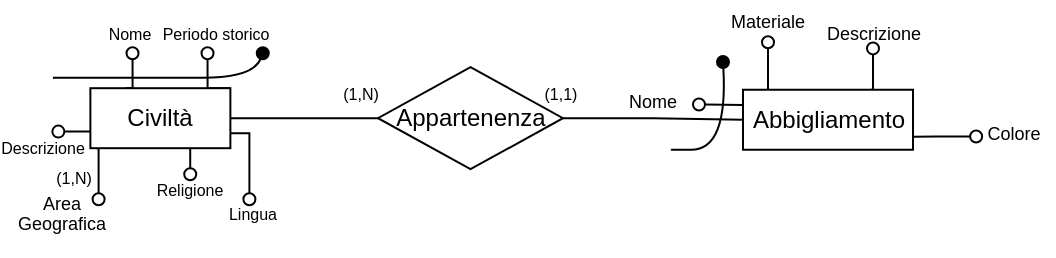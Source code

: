 <mxfile version="24.2.5" type="device">
  <diagram name="Pagina-1" id="3LlL-EZofzvY2U9UZ7qj">
    <mxGraphModel dx="1463" dy="376" grid="1" gridSize="10" guides="1" tooltips="1" connect="1" arrows="1" fold="1" page="1" pageScale="1" pageWidth="827" pageHeight="1169" math="0" shadow="0">
      <root>
        <mxCell id="0" />
        <mxCell id="1" parent="0" />
        <mxCell id="JnqpyTDDslyUh6_QqNwL-1" style="edgeStyle=orthogonalEdgeStyle;rounded=0;orthogonalLoop=1;jettySize=auto;html=1;exitX=0.25;exitY=0;exitDx=0;exitDy=0;entryX=0.5;entryY=1;entryDx=0;entryDy=0;endArrow=oval;endFill=0;" edge="1" parent="1" source="JnqpyTDDslyUh6_QqNwL-19">
          <mxGeometry relative="1" as="geometry">
            <mxPoint x="37.26" y="235.6" as="targetPoint" />
          </mxGeometry>
        </mxCell>
        <mxCell id="JnqpyTDDslyUh6_QqNwL-2" style="edgeStyle=orthogonalEdgeStyle;rounded=0;orthogonalLoop=1;jettySize=auto;html=1;exitX=1;exitY=0;exitDx=0;exitDy=0;entryX=0.25;entryY=1;entryDx=0;entryDy=0;endArrow=oval;endFill=0;" edge="1" parent="1" source="JnqpyTDDslyUh6_QqNwL-19">
          <mxGeometry relative="1" as="geometry">
            <mxPoint x="74.76" y="235.6" as="targetPoint" />
          </mxGeometry>
        </mxCell>
        <mxCell id="JnqpyTDDslyUh6_QqNwL-3" value="&lt;font style=&quot;font-size: 8px;&quot;&gt;Periodo storico&lt;/font&gt;" style="text;html=1;align=center;verticalAlign=middle;whiteSpace=wrap;rounded=0;" vertex="1" parent="1">
          <mxGeometry x="43.69" y="209.71" width="70" height="30" as="geometry" />
        </mxCell>
        <mxCell id="JnqpyTDDslyUh6_QqNwL-4" value="&lt;font style=&quot;font-size: 8px;&quot;&gt;Nome&lt;/font&gt;" style="text;html=1;align=center;verticalAlign=middle;whiteSpace=wrap;rounded=0;" vertex="1" parent="1">
          <mxGeometry x="6.19" y="209.71" width="60" height="30" as="geometry" />
        </mxCell>
        <mxCell id="JnqpyTDDslyUh6_QqNwL-5" value="" style="curved=1;endArrow=oval;html=1;rounded=0;entryX=0.642;entryY=0.924;entryDx=0;entryDy=0;entryPerimeter=0;endFill=1;" edge="1" parent="1">
          <mxGeometry width="50" height="50" relative="1" as="geometry">
            <mxPoint x="-2.56" y="247.89" as="sourcePoint" />
            <mxPoint x="102.38" y="235.61" as="targetPoint" />
            <Array as="points">
              <mxPoint x="47.44" y="247.89" />
              <mxPoint x="97.44" y="247.89" />
            </Array>
          </mxGeometry>
        </mxCell>
        <mxCell id="JnqpyTDDslyUh6_QqNwL-8" value="&lt;font style=&quot;font-size: 8px;&quot;&gt;(1,N)&lt;/font&gt;" style="text;html=1;align=center;verticalAlign=middle;whiteSpace=wrap;rounded=1;strokeColor=none;glass=0;" vertex="1" parent="1">
          <mxGeometry x="-17.37" y="289.2" width="50" height="15" as="geometry" />
        </mxCell>
        <mxCell id="JnqpyTDDslyUh6_QqNwL-9" value="&lt;p style=&quot;line-height: 70%;&quot;&gt;&lt;font style=&quot;font-size: 9px;&quot;&gt;Area Geografica&lt;/font&gt;&lt;/p&gt;" style="text;html=1;align=center;verticalAlign=middle;whiteSpace=wrap;rounded=0;" vertex="1" parent="1">
          <mxGeometry x="-27.74" y="300" width="60" height="30" as="geometry" />
        </mxCell>
        <mxCell id="JnqpyTDDslyUh6_QqNwL-10" style="edgeStyle=orthogonalEdgeStyle;rounded=0;orthogonalLoop=1;jettySize=auto;html=1;exitX=0.25;exitY=1;exitDx=0;exitDy=0;endArrow=oval;endFill=0;" edge="1" parent="1">
          <mxGeometry relative="1" as="geometry">
            <mxPoint x="19.21" y="283.1" as="sourcePoint" />
            <mxPoint x="20.3" y="308.6" as="targetPoint" />
          </mxGeometry>
        </mxCell>
        <mxCell id="JnqpyTDDslyUh6_QqNwL-13" value="" style="endArrow=oval;html=1;rounded=0;endFill=0;exitX=0;exitY=0.75;exitDx=0;exitDy=0;entryX=0.677;entryY=0.006;entryDx=0;entryDy=0;entryPerimeter=0;" edge="1" parent="1" target="JnqpyTDDslyUh6_QqNwL-14">
          <mxGeometry width="50" height="50" relative="1" as="geometry">
            <mxPoint x="16.13" y="274.71" as="sourcePoint" />
            <mxPoint x="-0.06" y="275.11" as="targetPoint" />
            <Array as="points" />
          </mxGeometry>
        </mxCell>
        <mxCell id="JnqpyTDDslyUh6_QqNwL-14" value="&lt;font style=&quot;font-size: 8px;&quot;&gt;Descrizione&lt;/font&gt;" style="text;html=1;align=center;verticalAlign=middle;whiteSpace=wrap;rounded=0;" vertex="1" parent="1">
          <mxGeometry x="-27.74" y="274.71" width="41.24" height="14.37" as="geometry" />
        </mxCell>
        <mxCell id="JnqpyTDDslyUh6_QqNwL-15" style="edgeStyle=orthogonalEdgeStyle;rounded=0;orthogonalLoop=1;jettySize=auto;html=1;exitX=0.25;exitY=1;exitDx=0;exitDy=0;endArrow=oval;endFill=0;" edge="1" parent="1">
          <mxGeometry relative="1" as="geometry">
            <mxPoint x="65.03" y="270.62" as="sourcePoint" />
            <mxPoint x="66.12" y="296.12" as="targetPoint" />
          </mxGeometry>
        </mxCell>
        <mxCell id="JnqpyTDDslyUh6_QqNwL-16" style="edgeStyle=orthogonalEdgeStyle;rounded=0;orthogonalLoop=1;jettySize=auto;html=1;exitX=1;exitY=0.75;exitDx=0;exitDy=0;endArrow=oval;endFill=0;" edge="1" parent="1" source="JnqpyTDDslyUh6_QqNwL-19">
          <mxGeometry relative="1" as="geometry">
            <mxPoint x="94.61" y="283.12" as="sourcePoint" />
            <mxPoint x="95.7" y="308.62" as="targetPoint" />
          </mxGeometry>
        </mxCell>
        <mxCell id="JnqpyTDDslyUh6_QqNwL-17" value="&lt;font style=&quot;font-size: 8px;&quot;&gt;Lingua&lt;/font&gt;" style="text;html=1;align=center;verticalAlign=middle;whiteSpace=wrap;rounded=0;" vertex="1" parent="1">
          <mxGeometry x="91.33" y="310.12" width="13.49" height="9.75" as="geometry" />
        </mxCell>
        <mxCell id="JnqpyTDDslyUh6_QqNwL-18" value="&lt;font style=&quot;font-size: 8px;&quot;&gt;Religione&lt;/font&gt;" style="text;html=1;align=center;verticalAlign=middle;whiteSpace=wrap;rounded=0;" vertex="1" parent="1">
          <mxGeometry x="60.16" y="296.12" width="12" height="14" as="geometry" />
        </mxCell>
        <mxCell id="JnqpyTDDslyUh6_QqNwL-21" style="edgeStyle=orthogonalEdgeStyle;rounded=0;orthogonalLoop=1;jettySize=auto;html=1;exitX=1;exitY=0.5;exitDx=0;exitDy=0;entryX=0;entryY=0.5;entryDx=0;entryDy=0;endArrow=none;endFill=0;" edge="1" parent="1" source="JnqpyTDDslyUh6_QqNwL-19" target="JnqpyTDDslyUh6_QqNwL-20">
          <mxGeometry relative="1" as="geometry" />
        </mxCell>
        <mxCell id="JnqpyTDDslyUh6_QqNwL-19" value="Civiltà" style="whiteSpace=wrap;html=1;align=center;" vertex="1" parent="1">
          <mxGeometry x="16.19" y="253.1" width="70" height="30" as="geometry" />
        </mxCell>
        <mxCell id="JnqpyTDDslyUh6_QqNwL-36" style="edgeStyle=orthogonalEdgeStyle;rounded=0;orthogonalLoop=1;jettySize=auto;html=1;exitX=1;exitY=0.5;exitDx=0;exitDy=0;entryX=0;entryY=0.5;entryDx=0;entryDy=0;endArrow=none;endFill=0;" edge="1" parent="1" source="JnqpyTDDslyUh6_QqNwL-20" target="JnqpyTDDslyUh6_QqNwL-23">
          <mxGeometry relative="1" as="geometry" />
        </mxCell>
        <mxCell id="JnqpyTDDslyUh6_QqNwL-20" value="Appartenenza" style="shape=rhombus;perimeter=rhombusPerimeter;whiteSpace=wrap;html=1;align=center;" vertex="1" parent="1">
          <mxGeometry x="160" y="242.6" width="92.5" height="51" as="geometry" />
        </mxCell>
        <mxCell id="JnqpyTDDslyUh6_QqNwL-35" style="edgeStyle=orthogonalEdgeStyle;rounded=0;orthogonalLoop=1;jettySize=auto;html=1;exitX=0.75;exitY=0;exitDx=0;exitDy=0;entryX=0.5;entryY=1;entryDx=0;entryDy=0;endArrow=oval;endFill=0;" edge="1" parent="1" source="JnqpyTDDslyUh6_QqNwL-23" target="JnqpyTDDslyUh6_QqNwL-26">
          <mxGeometry relative="1" as="geometry" />
        </mxCell>
        <mxCell id="JnqpyTDDslyUh6_QqNwL-23" value="Abbigliamento" style="whiteSpace=wrap;html=1;align=center;" vertex="1" parent="1">
          <mxGeometry x="342.5" y="253.87" width="85" height="30" as="geometry" />
        </mxCell>
        <mxCell id="JnqpyTDDslyUh6_QqNwL-24" value="&lt;font style=&quot;font-size: 9px;&quot;&gt;Nome&lt;/font&gt;" style="text;html=1;align=center;verticalAlign=middle;whiteSpace=wrap;rounded=0;" vertex="1" parent="1">
          <mxGeometry x="280" y="251.87" width="35" height="15" as="geometry" />
        </mxCell>
        <mxCell id="JnqpyTDDslyUh6_QqNwL-25" value="" style="curved=1;endArrow=oval;html=1;rounded=0;endFill=1;" edge="1" parent="1">
          <mxGeometry width="50" height="50" relative="1" as="geometry">
            <mxPoint x="315" y="283.87" as="sourcePoint" />
            <mxPoint x="332.5" y="240" as="targetPoint" />
            <Array as="points">
              <mxPoint x="298" y="283.87" />
              <mxPoint x="335" y="283.87" />
            </Array>
          </mxGeometry>
        </mxCell>
        <mxCell id="JnqpyTDDslyUh6_QqNwL-26" value="&lt;font style=&quot;font-size: 9px;&quot;&gt;Descrizione&lt;/font&gt;" style="text;html=1;align=center;verticalAlign=middle;whiteSpace=wrap;rounded=0;" vertex="1" parent="1">
          <mxGeometry x="387.5" y="216.21" width="40" height="17" as="geometry" />
        </mxCell>
        <mxCell id="JnqpyTDDslyUh6_QqNwL-27" value="&lt;font style=&quot;font-size: 9px;&quot;&gt;Colore&lt;/font&gt;" style="text;html=1;align=center;verticalAlign=middle;whiteSpace=wrap;rounded=0;" vertex="1" parent="1">
          <mxGeometry x="457.5" y="266.87" width="40" height="17" as="geometry" />
        </mxCell>
        <mxCell id="JnqpyTDDslyUh6_QqNwL-28" style="edgeStyle=orthogonalEdgeStyle;rounded=0;orthogonalLoop=1;jettySize=auto;html=1;exitX=1.011;exitY=0.878;exitDx=0;exitDy=0;endArrow=oval;endFill=0;exitPerimeter=0;" edge="1" parent="1">
          <mxGeometry relative="1" as="geometry">
            <mxPoint x="427.505" y="277.32" as="sourcePoint" />
            <mxPoint x="459.07" y="277.23" as="targetPoint" />
            <Array as="points">
              <mxPoint x="439.07" y="277.23" />
              <mxPoint x="439.07" y="277.23" />
            </Array>
          </mxGeometry>
        </mxCell>
        <mxCell id="JnqpyTDDslyUh6_QqNwL-29" value="&lt;font style=&quot;font-size: 9px;&quot;&gt;Materiale&lt;/font&gt;" style="text;html=1;align=center;verticalAlign=middle;whiteSpace=wrap;rounded=0;" vertex="1" parent="1">
          <mxGeometry x="335" y="210.12" width="40" height="17" as="geometry" />
        </mxCell>
        <mxCell id="JnqpyTDDslyUh6_QqNwL-30" style="edgeStyle=orthogonalEdgeStyle;rounded=0;orthogonalLoop=1;jettySize=auto;html=1;endArrow=oval;endFill=0;" edge="1" parent="1">
          <mxGeometry relative="1" as="geometry">
            <mxPoint x="342.5" y="261.49" as="sourcePoint" />
            <mxPoint x="320.5" y="261.24" as="targetPoint" />
            <Array as="points">
              <mxPoint x="342.5" y="261.49" />
              <mxPoint x="343.5" y="261.49" />
            </Array>
          </mxGeometry>
        </mxCell>
        <mxCell id="JnqpyTDDslyUh6_QqNwL-31" style="edgeStyle=orthogonalEdgeStyle;rounded=0;orthogonalLoop=1;jettySize=auto;html=1;endArrow=oval;endFill=0;" edge="1" parent="1">
          <mxGeometry relative="1" as="geometry">
            <mxPoint x="355" y="253.87" as="sourcePoint" />
            <mxPoint x="355" y="230.12" as="targetPoint" />
            <Array as="points">
              <mxPoint x="355" y="253.87" />
            </Array>
          </mxGeometry>
        </mxCell>
        <mxCell id="JnqpyTDDslyUh6_QqNwL-37" value="&lt;span style=&quot;font-size: 8px;&quot;&gt;(1,N)&lt;/span&gt;" style="text;html=1;align=center;verticalAlign=middle;whiteSpace=wrap;rounded=1;strokeColor=none;glass=0;" vertex="1" parent="1">
          <mxGeometry x="140" y="251.87" width="22.5" height="6.75" as="geometry" />
        </mxCell>
        <mxCell id="JnqpyTDDslyUh6_QqNwL-38" value="&lt;span style=&quot;font-size: 8px;&quot;&gt;(1,1)&lt;/span&gt;" style="text;html=1;align=center;verticalAlign=middle;whiteSpace=wrap;rounded=1;strokeColor=none;glass=0;" vertex="1" parent="1">
          <mxGeometry x="240" y="251.87" width="22.5" height="6.75" as="geometry" />
        </mxCell>
      </root>
    </mxGraphModel>
  </diagram>
</mxfile>
